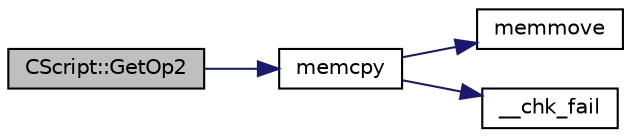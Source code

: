 digraph "CScript::GetOp2"
{
  edge [fontname="Helvetica",fontsize="10",labelfontname="Helvetica",labelfontsize="10"];
  node [fontname="Helvetica",fontsize="10",shape=record];
  rankdir="LR";
  Node236 [label="CScript::GetOp2",height=0.2,width=0.4,color="black", fillcolor="grey75", style="filled", fontcolor="black"];
  Node236 -> Node237 [color="midnightblue",fontsize="10",style="solid",fontname="Helvetica"];
  Node237 [label="memcpy",height=0.2,width=0.4,color="black", fillcolor="white", style="filled",URL="$d5/d9f/glibc__compat_8cpp.html#a0f46826ab0466591e136db24394923cf"];
  Node237 -> Node238 [color="midnightblue",fontsize="10",style="solid",fontname="Helvetica"];
  Node238 [label="memmove",height=0.2,width=0.4,color="black", fillcolor="white", style="filled",URL="$d5/d9f/glibc__compat_8cpp.html#a9778d49e9029dd75bc53ecbbf9f5e9a1"];
  Node237 -> Node239 [color="midnightblue",fontsize="10",style="solid",fontname="Helvetica"];
  Node239 [label="__chk_fail",height=0.2,width=0.4,color="black", fillcolor="white", style="filled",URL="$d5/d9f/glibc__compat_8cpp.html#a424ac71631da5ada2976630ff67051d1"];
}
